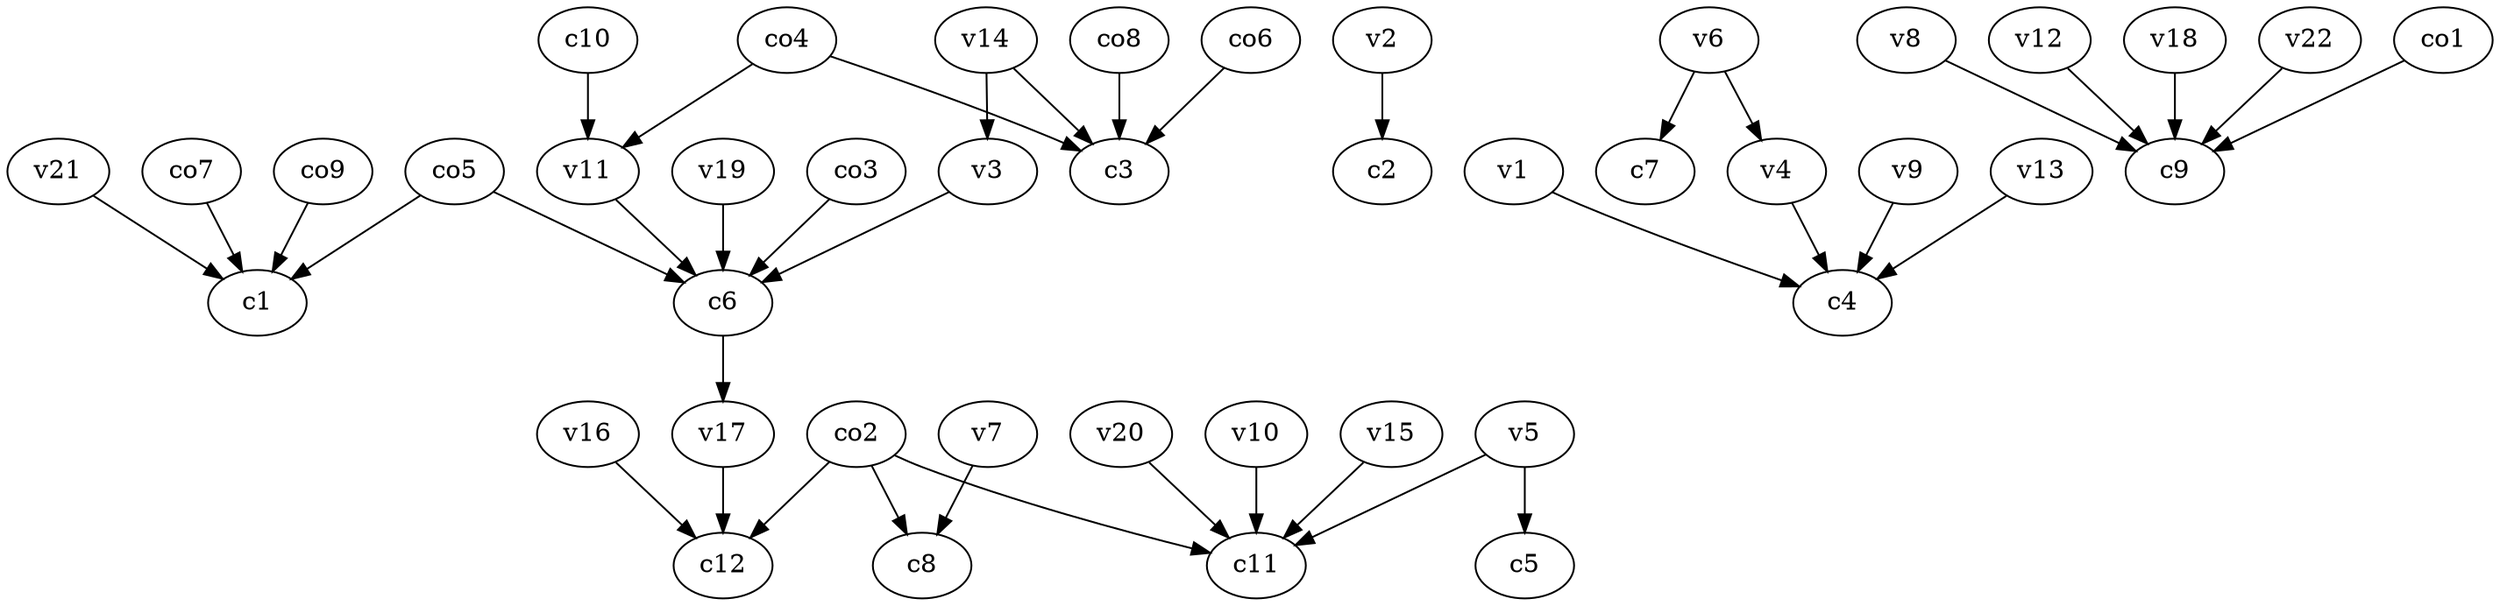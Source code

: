 strict digraph  {
c1;
c2;
c3;
c4;
c5;
c6;
c7;
c8;
c9;
c10;
c11;
c12;
v1;
v2;
v3;
v4;
v5;
v6;
v7;
v8;
v9;
v10;
v11;
v12;
v13;
v14;
v15;
v16;
v17;
v18;
v19;
v20;
v21;
v22;
co1;
co2;
co3;
co4;
co5;
co6;
co7;
co8;
co9;
c6 -> v17  [weight=1];
c10 -> v11  [weight=1];
v1 -> c4  [weight=1];
v2 -> c2  [weight=1];
v3 -> c6  [weight=1];
v4 -> c4  [weight=1];
v5 -> c5  [weight=1];
v5 -> c11  [weight=1];
v6 -> c7  [weight=1];
v6 -> v4  [weight=1];
v7 -> c8  [weight=1];
v8 -> c9  [weight=1];
v9 -> c4  [weight=1];
v10 -> c11  [weight=1];
v11 -> c6  [weight=1];
v12 -> c9  [weight=1];
v13 -> c4  [weight=1];
v14 -> c3  [weight=1];
v14 -> v3  [weight=1];
v15 -> c11  [weight=1];
v16 -> c12  [weight=1];
v17 -> c12  [weight=1];
v18 -> c9  [weight=1];
v19 -> c6  [weight=1];
v20 -> c11  [weight=1];
v21 -> c1  [weight=1];
v22 -> c9  [weight=1];
co1 -> c9  [weight=1];
co2 -> c11  [weight=1];
co2 -> c12  [weight=1];
co2 -> c8  [weight=1];
co3 -> c6  [weight=1];
co4 -> c3  [weight=1];
co4 -> v11  [weight=1];
co5 -> c6  [weight=1];
co5 -> c1  [weight=1];
co6 -> c3  [weight=1];
co7 -> c1  [weight=1];
co8 -> c3  [weight=1];
co9 -> c1  [weight=1];
}
